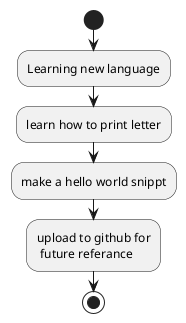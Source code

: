 @startuml
start
:Learning new language;
:learn how to print letter;
:make a hello world snippt;
:upload to github for
 future referance;
stop
@enduml

